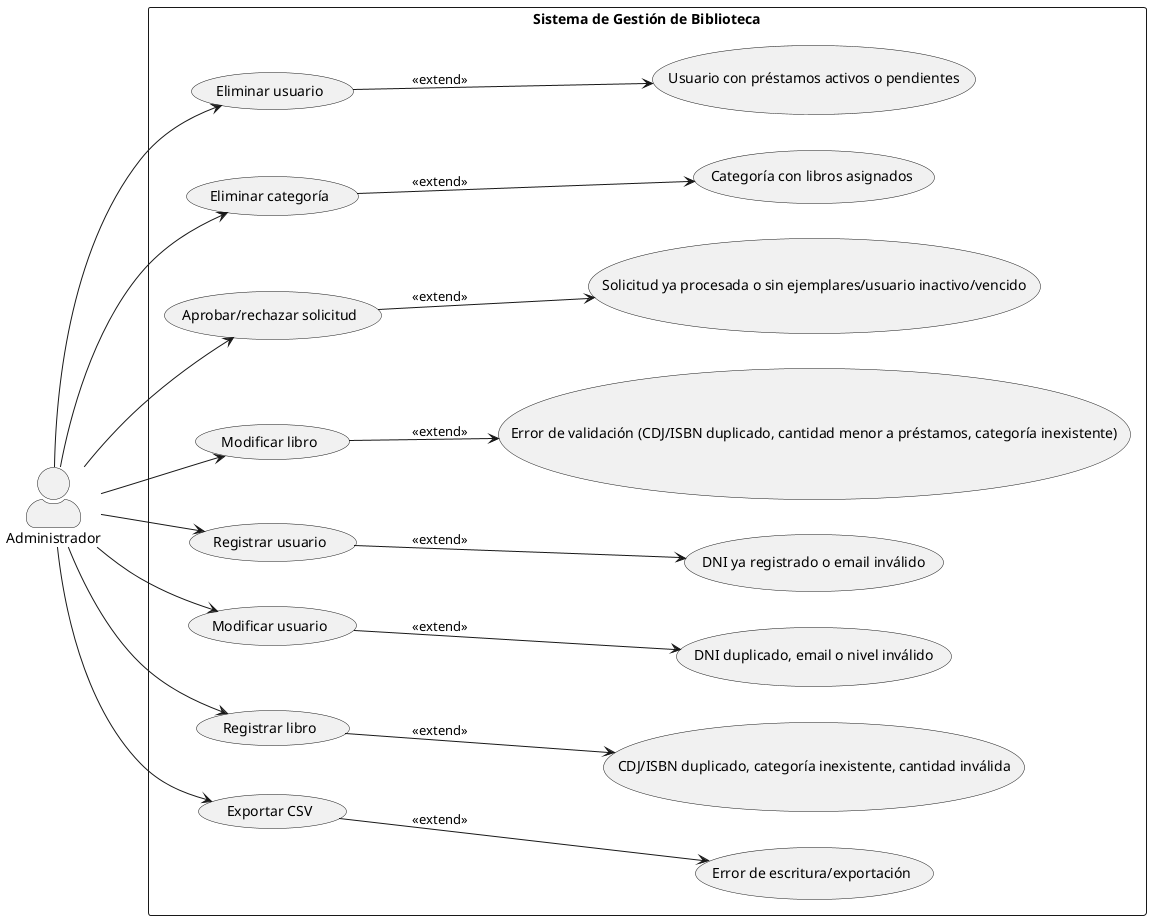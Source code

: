 @startuml FlujosAlternativosAdministrador

left to right direction
skinparam actorStyle awesome

actor Administrador as A

rectangle "Sistema de Gestión de Biblioteca" {
    usecase "Eliminar usuario" as UC1
    usecase "Usuario con préstamos activos o pendientes" as FA1
    usecase "Eliminar categoría" as UC2
    usecase "Categoría con libros asignados" as FA2
    usecase "Aprobar/rechazar solicitud" as UC3
    usecase "Solicitud ya procesada o sin ejemplares/usuario inactivo/vencido" as FA3
    usecase "Modificar libro" as UC4
    usecase "Error de validación (CDJ/ISBN duplicado, cantidad menor a préstamos, categoría inexistente)" as FA4
    usecase "Registrar usuario" as UC5
    usecase "DNI ya registrado o email inválido" as FA5
    usecase "Modificar usuario" as UC6
    usecase "DNI duplicado, email o nivel inválido" as FA6
    usecase "Registrar libro" as UC7
    usecase "CDJ/ISBN duplicado, categoría inexistente, cantidad inválida" as FA7
    usecase "Exportar CSV" as UC8
    usecase "Error de escritura/exportación" as FA8
}

A --> UC1
UC1 --> FA1 : <<extend>>
A --> UC2
UC2 --> FA2 : <<extend>>
A --> UC3
UC3 --> FA3 : <<extend>>
A --> UC4
UC4 --> FA4 : <<extend>>
A --> UC5
UC5 --> FA5 : <<extend>>
A --> UC6
UC6 --> FA6 : <<extend>>
A --> UC7
UC7 --> FA7 : <<extend>>
A --> UC8
UC8 --> FA8 : <<extend>>

@enduml 